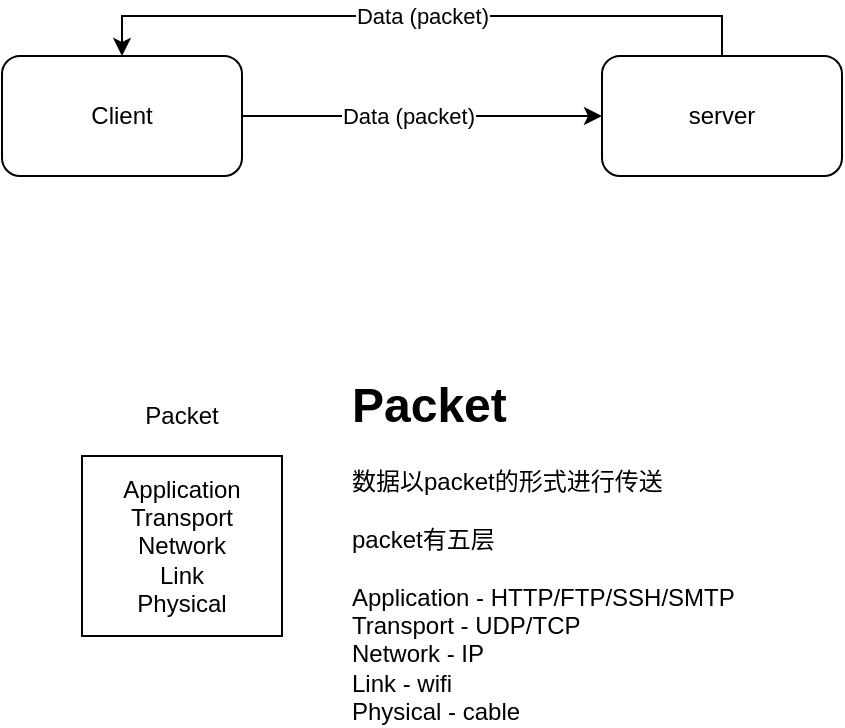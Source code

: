 <mxfile pages="1" version="11.2.5" type="device"><diagram id="qjvWZ9LIdMDG5kxRyTHq" name="Page-1"><mxGraphModel dx="797" dy="764" grid="1" gridSize="10" guides="1" tooltips="1" connect="1" arrows="1" fold="1" page="1" pageScale="1" pageWidth="850" pageHeight="1100" math="0" shadow="0"><root><mxCell id="0"/><mxCell id="1" parent="0"/><mxCell id="iF19eHSHAiSV6y6LLTa4-3" style="edgeStyle=orthogonalEdgeStyle;rounded=0;orthogonalLoop=1;jettySize=auto;html=1;" parent="1" source="iF19eHSHAiSV6y6LLTa4-1" target="iF19eHSHAiSV6y6LLTa4-2" edge="1"><mxGeometry relative="1" as="geometry"/></mxCell><mxCell id="iF19eHSHAiSV6y6LLTa4-5" value="&lt;span style=&quot;font-size: 11px&quot;&gt;Data (packet)&lt;/span&gt;" style="text;html=1;resizable=0;points=[];align=center;verticalAlign=middle;labelBackgroundColor=#ffffff;" parent="iF19eHSHAiSV6y6LLTa4-3" vertex="1" connectable="0"><mxGeometry x="-0.078" relative="1" as="geometry"><mxPoint as="offset"/></mxGeometry></mxCell><mxCell id="iF19eHSHAiSV6y6LLTa4-1" value="Client" style="rounded=1;whiteSpace=wrap;html=1;" parent="1" vertex="1"><mxGeometry x="160" y="170" width="120" height="60" as="geometry"/></mxCell><mxCell id="iF19eHSHAiSV6y6LLTa4-4" value="Data (packet)" style="edgeStyle=orthogonalEdgeStyle;rounded=0;orthogonalLoop=1;jettySize=auto;html=1;entryX=0.5;entryY=0;entryDx=0;entryDy=0;" parent="1" source="iF19eHSHAiSV6y6LLTa4-2" target="iF19eHSHAiSV6y6LLTa4-1" edge="1"><mxGeometry relative="1" as="geometry"><Array as="points"><mxPoint x="520" y="150"/><mxPoint x="220" y="150"/></Array></mxGeometry></mxCell><mxCell id="iF19eHSHAiSV6y6LLTa4-2" value="server" style="rounded=1;whiteSpace=wrap;html=1;" parent="1" vertex="1"><mxGeometry x="460" y="170" width="120" height="60" as="geometry"/></mxCell><mxCell id="iF19eHSHAiSV6y6LLTa4-10" value="Application&lt;br&gt;Transport&lt;br&gt;Network&lt;br&gt;Link&lt;br&gt;Physical" style="rounded=0;whiteSpace=wrap;html=1;" parent="1" vertex="1"><mxGeometry x="200" y="370" width="100" height="90" as="geometry"/></mxCell><mxCell id="iF19eHSHAiSV6y6LLTa4-11" value="Packet" style="text;html=1;strokeColor=none;fillColor=none;align=center;verticalAlign=middle;whiteSpace=wrap;rounded=0;" parent="1" vertex="1"><mxGeometry x="230" y="340" width="40" height="20" as="geometry"/></mxCell><mxCell id="iF19eHSHAiSV6y6LLTa4-12" value="&lt;h1&gt;Packet&lt;/h1&gt;&lt;div&gt;数据以packet的形式进行传送&lt;/div&gt;&lt;div&gt;&lt;br&gt;&lt;/div&gt;&lt;div&gt;packet有五层&lt;/div&gt;&lt;div&gt;&lt;br&gt;&lt;/div&gt;&lt;div&gt;&lt;span style=&quot;text-align: center&quot;&gt;Application - HTTP/FTP/SSH/SMTP&lt;/span&gt;&lt;br style=&quot;text-align: center&quot;&gt;&lt;span style=&quot;text-align: center&quot;&gt;Transport - UDP/TCP&lt;/span&gt;&lt;br style=&quot;text-align: center&quot;&gt;&lt;span style=&quot;text-align: center&quot;&gt;Network - IP&lt;/span&gt;&lt;br&gt;&lt;/div&gt;&lt;div&gt;Link - wifi&lt;/div&gt;&lt;div&gt;Physical - cable&lt;/div&gt;&lt;div&gt;&lt;br&gt;&lt;/div&gt;&lt;div&gt;&lt;br&gt;&lt;/div&gt;" style="text;html=1;strokeColor=none;fillColor=none;spacing=5;spacingTop=-20;whiteSpace=wrap;overflow=hidden;rounded=0;" parent="1" vertex="1"><mxGeometry x="330" y="325" width="240" height="180" as="geometry"/></mxCell></root></mxGraphModel></diagram></mxfile>